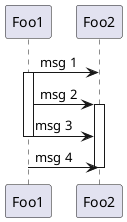 {
  "sha1": "sx3jz83wdbp9r9fjpeyvas408avmlo4",
  "insertion": {
    "when": "2024-06-04T17:28:45.576Z",
    "user": "plantuml@gmail.com"
  }
}
@startuml
participant Foo1
participant Foo2

Foo1 -> Foo2 : msg 1
activate Foo1
Foo1 -> Foo2 : msg 2
activate Foo2
Foo1 -> Foo2 : msg 3
deactivate Foo1
Foo1 -> Foo2 : msg 4
deactivate Foo2

@enduml
